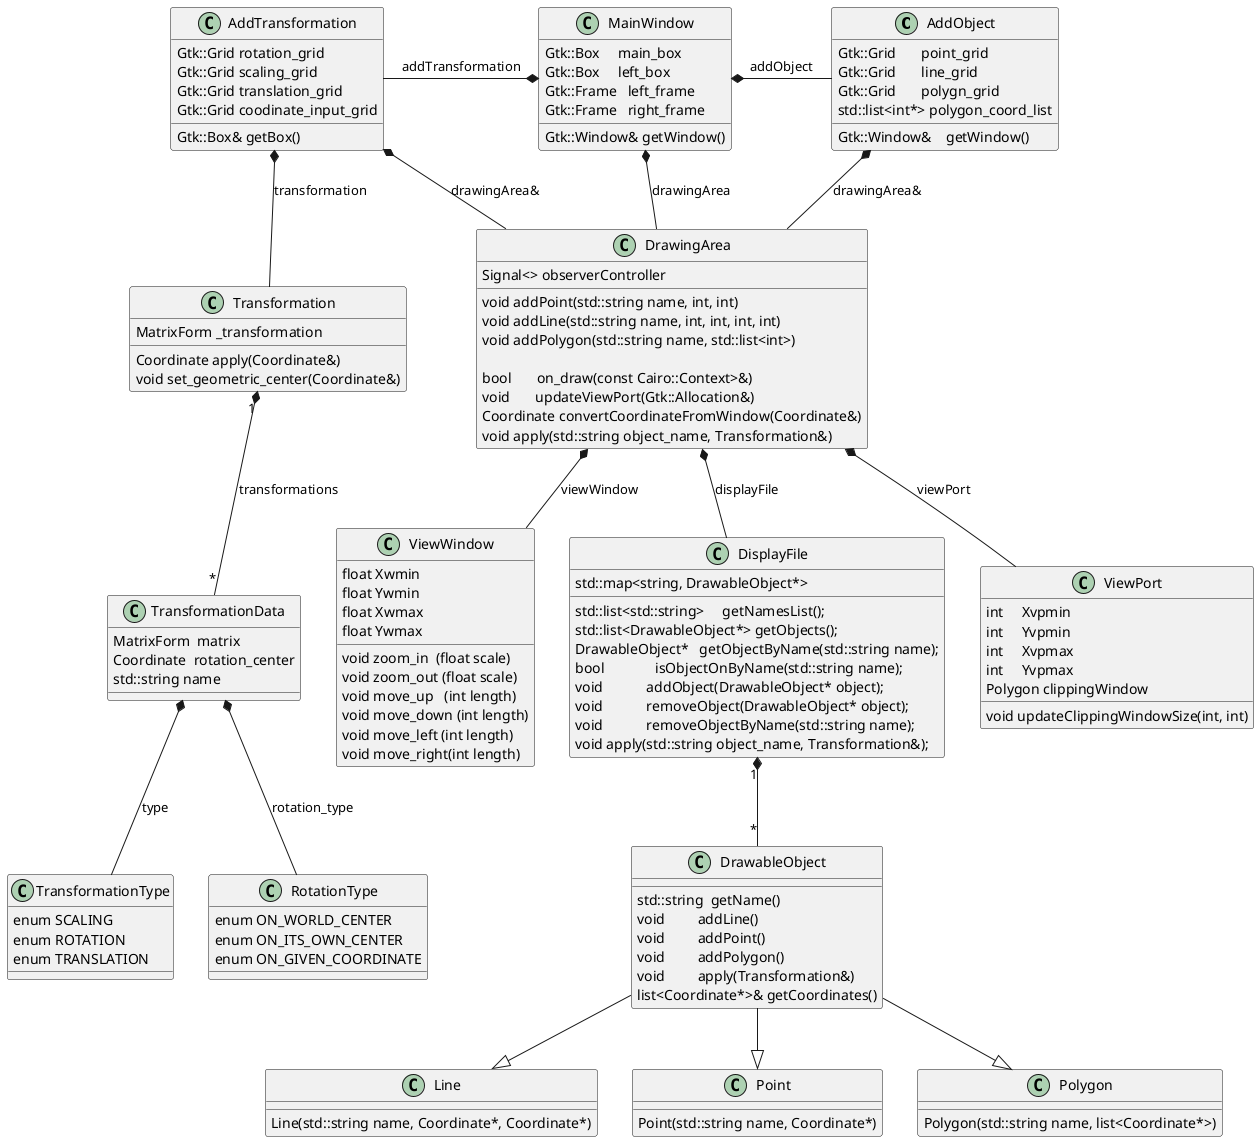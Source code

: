 
@startuml
  skinparam defaultFontName Consolas

  AddObject  *--  DrawingArea              : drawingArea&

  AddTransformation  *--  DrawingArea      : drawingArea&
  AddTransformation  *-down- Transformation: transformation

  DisplayFile        -left[hidden]> ViewWindow
  DisplayFile "1\n"  *-down- "*" DrawableObject

  Line    <|-up- DrawableObject
  Point   <|-up- DrawableObject
  Polygon <|-up- DrawableObject

  MainWindow *-down-  DrawingArea          : drawingArea
  MainWindow *-right- AddObject            : addObject
  MainWindow *-left-  AddTransformation    : addTransformation

  Transformation "1" *-- "*" TransformationData: transformations
  TransformationData *-- TransformationType: type
  TransformationData *-- RotationType      : rotation_type

  DrawingArea *-- ViewPort                 : viewPort
  DrawingArea *-- ViewWindow               : viewWindow
  DrawingArea *-down- DisplayFile          : displayFile

  class AddObject {
    Gtk::Grid       point_grid
    Gtk::Grid       line_grid
    Gtk::Grid       polygn_grid
    Gtk::Window&    getWindow()
    std::list<int*> polygon_coord_list
  }

  class AddTransformation {
    Gtk::Grid rotation_grid
    Gtk::Grid scaling_grid
    Gtk::Grid translation_grid
    Gtk::Grid coodinate_input_grid
    Gtk::Box& getBox()
  }

  class DisplayFile {
    std::map<string, DrawableObject*>

    std::list<std::string>     getNamesList();
    std::list<DrawableObject*> getObjects();
    DrawableObject*   getObjectByName(std::string name);
    bool              isObjectOnByName(std::string name);
    void            addObject(DrawableObject* object);
    void            removeObject(DrawableObject* object);
    void            removeObjectByName(std::string name);
    void apply(std::string object_name, Transformation&);
  }

  class DrawableObject {
    std::string  getName()
    void         addLine()
    void         addPoint()
    void         addPolygon()
    void         apply(Transformation&)
    list<Coordinate*>& getCoordinates()
  }

  class DrawingArea {
    Signal<> observerController
    void addPoint(std::string name, int, int)
    void addLine(std::string name, int, int, int, int)
    void addPolygon(std::string name, std::list<int>)

    bool       on_draw(const Cairo::Context>&)
    void       updateViewPort(Gtk::Allocation&)
    Coordinate convertCoordinateFromWindow(Coordinate&)
    void apply(std::string object_name, Transformation&)
  }

  class Line {
    Line(std::string name, Coordinate*, Coordinate*)
  }

  class Point {
    Point(std::string name, Coordinate*)
  }

  class Polygon {
    Polygon(std::string name, list<Coordinate*>)
  }

  class MainWindow {
    Gtk::Box     main_box
    Gtk::Box     left_box
    Gtk::Frame   left_frame
    Gtk::Frame   right_frame
    Gtk::Window& getWindow()
  }

  class RotationType {
    enum ON_WORLD_CENTER
    enum ON_ITS_OWN_CENTER
    enum ON_GIVEN_COORDINATE
  }

  class Transformation {
    MatrixForm _transformation
    Coordinate apply(Coordinate&)
    void set_geometric_center(Coordinate&)
  }

  class TransformationData {
    MatrixForm  matrix
    Coordinate  rotation_center
    std::string name
  }

  class TransformationType {
    enum SCALING
    enum ROTATION
    enum TRANSLATION
  }

  class ViewPort {
    int     Xvpmin
    int     Yvpmin
    int     Xvpmax
    int     Yvpmax
    Polygon clippingWindow
    void updateClippingWindowSize(int, int)
  }

  class ViewWindow {
    float Xwmin
    float Ywmin
    float Xwmax
    float Ywmax
    void zoom_in  (float scale)
    void zoom_out (float scale)
    void move_up   (int length)
    void move_down (int length)
    void move_left (int length)
    void move_right(int length)
  }

@enduml
